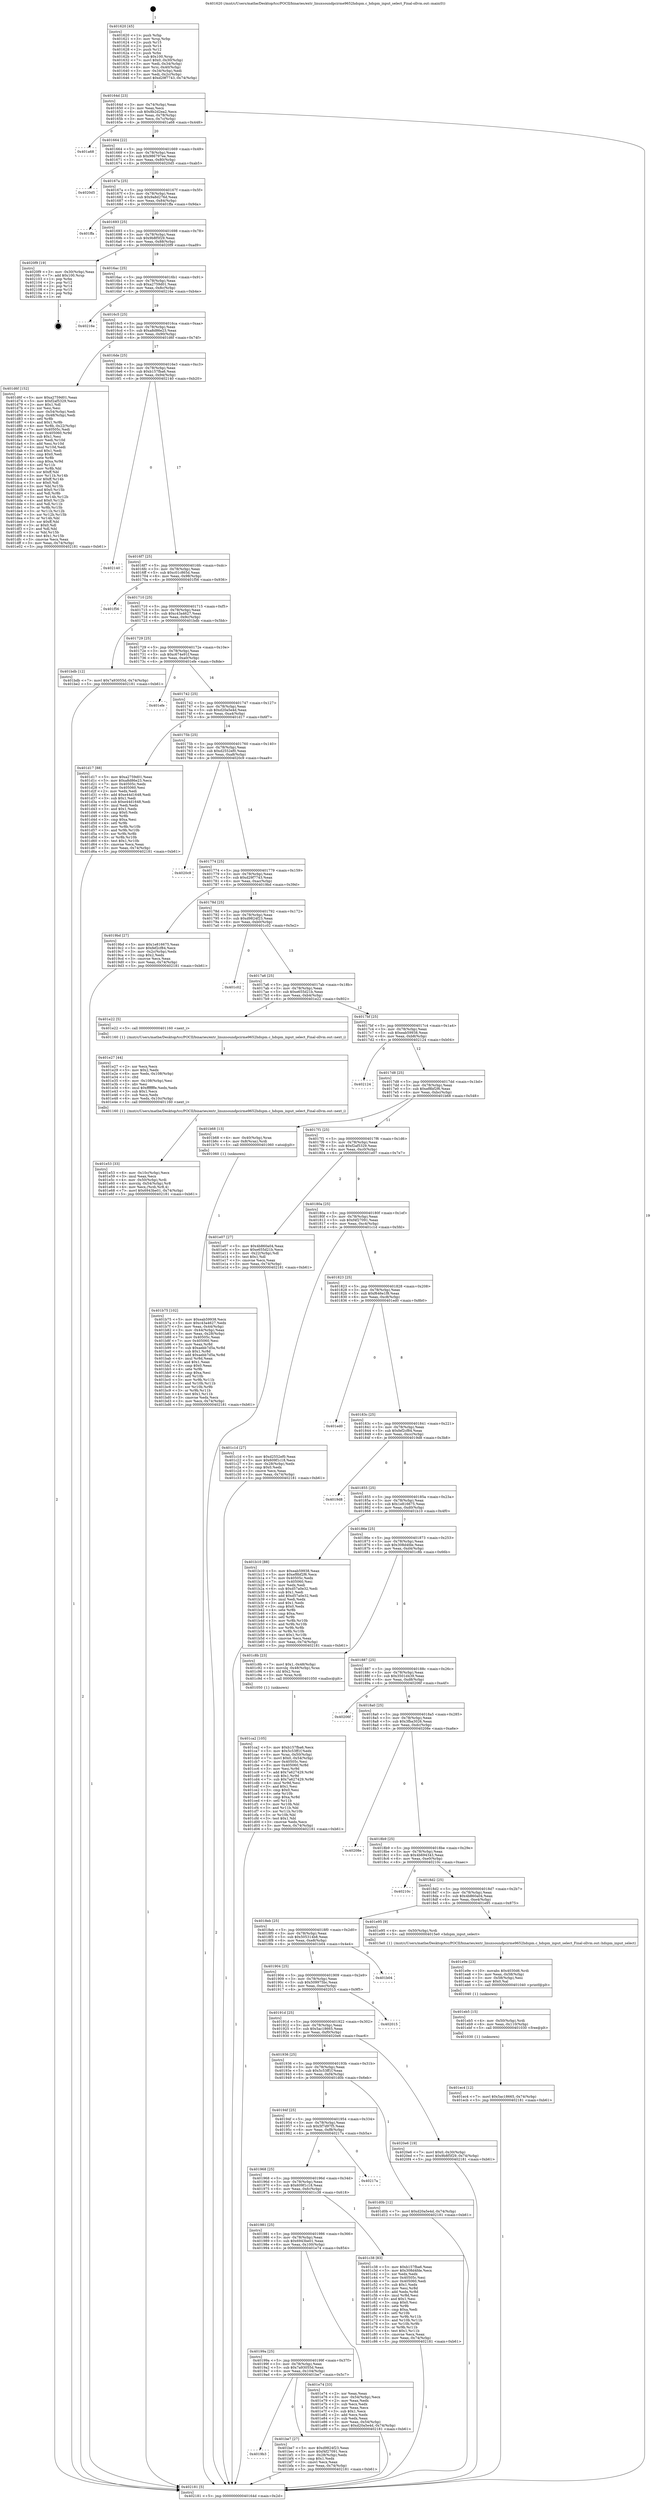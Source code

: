digraph "0x401620" {
  label = "0x401620 (/mnt/c/Users/mathe/Desktop/tcc/POCII/binaries/extr_linuxsoundpcirme9652hdspm.c_hdspm_input_select_Final-ollvm.out::main(0))"
  labelloc = "t"
  node[shape=record]

  Entry [label="",width=0.3,height=0.3,shape=circle,fillcolor=black,style=filled]
  "0x40164d" [label="{
     0x40164d [23]\l
     | [instrs]\l
     &nbsp;&nbsp;0x40164d \<+3\>: mov -0x74(%rbp),%eax\l
     &nbsp;&nbsp;0x401650 \<+2\>: mov %eax,%ecx\l
     &nbsp;&nbsp;0x401652 \<+6\>: sub $0x8b2d2ea2,%ecx\l
     &nbsp;&nbsp;0x401658 \<+3\>: mov %eax,-0x78(%rbp)\l
     &nbsp;&nbsp;0x40165b \<+3\>: mov %ecx,-0x7c(%rbp)\l
     &nbsp;&nbsp;0x40165e \<+6\>: je 0000000000401a68 \<main+0x448\>\l
  }"]
  "0x401a68" [label="{
     0x401a68\l
  }", style=dashed]
  "0x401664" [label="{
     0x401664 [22]\l
     | [instrs]\l
     &nbsp;&nbsp;0x401664 \<+5\>: jmp 0000000000401669 \<main+0x49\>\l
     &nbsp;&nbsp;0x401669 \<+3\>: mov -0x78(%rbp),%eax\l
     &nbsp;&nbsp;0x40166c \<+5\>: sub $0x986797ee,%eax\l
     &nbsp;&nbsp;0x401671 \<+3\>: mov %eax,-0x80(%rbp)\l
     &nbsp;&nbsp;0x401674 \<+6\>: je 00000000004020d5 \<main+0xab5\>\l
  }"]
  Exit [label="",width=0.3,height=0.3,shape=circle,fillcolor=black,style=filled,peripheries=2]
  "0x4020d5" [label="{
     0x4020d5\l
  }", style=dashed]
  "0x40167a" [label="{
     0x40167a [25]\l
     | [instrs]\l
     &nbsp;&nbsp;0x40167a \<+5\>: jmp 000000000040167f \<main+0x5f\>\l
     &nbsp;&nbsp;0x40167f \<+3\>: mov -0x78(%rbp),%eax\l
     &nbsp;&nbsp;0x401682 \<+5\>: sub $0x9a8d276d,%eax\l
     &nbsp;&nbsp;0x401687 \<+6\>: mov %eax,-0x84(%rbp)\l
     &nbsp;&nbsp;0x40168d \<+6\>: je 0000000000401ffa \<main+0x9da\>\l
  }"]
  "0x401ec4" [label="{
     0x401ec4 [12]\l
     | [instrs]\l
     &nbsp;&nbsp;0x401ec4 \<+7\>: movl $0x5ac18665,-0x74(%rbp)\l
     &nbsp;&nbsp;0x401ecb \<+5\>: jmp 0000000000402181 \<main+0xb61\>\l
  }"]
  "0x401ffa" [label="{
     0x401ffa\l
  }", style=dashed]
  "0x401693" [label="{
     0x401693 [25]\l
     | [instrs]\l
     &nbsp;&nbsp;0x401693 \<+5\>: jmp 0000000000401698 \<main+0x78\>\l
     &nbsp;&nbsp;0x401698 \<+3\>: mov -0x78(%rbp),%eax\l
     &nbsp;&nbsp;0x40169b \<+5\>: sub $0x9b8f5f29,%eax\l
     &nbsp;&nbsp;0x4016a0 \<+6\>: mov %eax,-0x88(%rbp)\l
     &nbsp;&nbsp;0x4016a6 \<+6\>: je 00000000004020f9 \<main+0xad9\>\l
  }"]
  "0x401eb5" [label="{
     0x401eb5 [15]\l
     | [instrs]\l
     &nbsp;&nbsp;0x401eb5 \<+4\>: mov -0x50(%rbp),%rdi\l
     &nbsp;&nbsp;0x401eb9 \<+6\>: mov %eax,-0x110(%rbp)\l
     &nbsp;&nbsp;0x401ebf \<+5\>: call 0000000000401030 \<free@plt\>\l
     | [calls]\l
     &nbsp;&nbsp;0x401030 \{1\} (unknown)\l
  }"]
  "0x4020f9" [label="{
     0x4020f9 [19]\l
     | [instrs]\l
     &nbsp;&nbsp;0x4020f9 \<+3\>: mov -0x30(%rbp),%eax\l
     &nbsp;&nbsp;0x4020fc \<+7\>: add $0x100,%rsp\l
     &nbsp;&nbsp;0x402103 \<+1\>: pop %rbx\l
     &nbsp;&nbsp;0x402104 \<+2\>: pop %r12\l
     &nbsp;&nbsp;0x402106 \<+2\>: pop %r14\l
     &nbsp;&nbsp;0x402108 \<+2\>: pop %r15\l
     &nbsp;&nbsp;0x40210a \<+1\>: pop %rbp\l
     &nbsp;&nbsp;0x40210b \<+1\>: ret\l
  }"]
  "0x4016ac" [label="{
     0x4016ac [25]\l
     | [instrs]\l
     &nbsp;&nbsp;0x4016ac \<+5\>: jmp 00000000004016b1 \<main+0x91\>\l
     &nbsp;&nbsp;0x4016b1 \<+3\>: mov -0x78(%rbp),%eax\l
     &nbsp;&nbsp;0x4016b4 \<+5\>: sub $0xa2759d01,%eax\l
     &nbsp;&nbsp;0x4016b9 \<+6\>: mov %eax,-0x8c(%rbp)\l
     &nbsp;&nbsp;0x4016bf \<+6\>: je 000000000040216e \<main+0xb4e\>\l
  }"]
  "0x401e9e" [label="{
     0x401e9e [23]\l
     | [instrs]\l
     &nbsp;&nbsp;0x401e9e \<+10\>: movabs $0x4030d6,%rdi\l
     &nbsp;&nbsp;0x401ea8 \<+3\>: mov %eax,-0x58(%rbp)\l
     &nbsp;&nbsp;0x401eab \<+3\>: mov -0x58(%rbp),%esi\l
     &nbsp;&nbsp;0x401eae \<+2\>: mov $0x0,%al\l
     &nbsp;&nbsp;0x401eb0 \<+5\>: call 0000000000401040 \<printf@plt\>\l
     | [calls]\l
     &nbsp;&nbsp;0x401040 \{1\} (unknown)\l
  }"]
  "0x40216e" [label="{
     0x40216e\l
  }", style=dashed]
  "0x4016c5" [label="{
     0x4016c5 [25]\l
     | [instrs]\l
     &nbsp;&nbsp;0x4016c5 \<+5\>: jmp 00000000004016ca \<main+0xaa\>\l
     &nbsp;&nbsp;0x4016ca \<+3\>: mov -0x78(%rbp),%eax\l
     &nbsp;&nbsp;0x4016cd \<+5\>: sub $0xa8d86e23,%eax\l
     &nbsp;&nbsp;0x4016d2 \<+6\>: mov %eax,-0x90(%rbp)\l
     &nbsp;&nbsp;0x4016d8 \<+6\>: je 0000000000401d6f \<main+0x74f\>\l
  }"]
  "0x401e53" [label="{
     0x401e53 [33]\l
     | [instrs]\l
     &nbsp;&nbsp;0x401e53 \<+6\>: mov -0x10c(%rbp),%ecx\l
     &nbsp;&nbsp;0x401e59 \<+3\>: imul %eax,%ecx\l
     &nbsp;&nbsp;0x401e5c \<+4\>: mov -0x50(%rbp),%rdi\l
     &nbsp;&nbsp;0x401e60 \<+4\>: movslq -0x54(%rbp),%r8\l
     &nbsp;&nbsp;0x401e64 \<+4\>: mov %ecx,(%rdi,%r8,4)\l
     &nbsp;&nbsp;0x401e68 \<+7\>: movl $0x6943be01,-0x74(%rbp)\l
     &nbsp;&nbsp;0x401e6f \<+5\>: jmp 0000000000402181 \<main+0xb61\>\l
  }"]
  "0x401d6f" [label="{
     0x401d6f [152]\l
     | [instrs]\l
     &nbsp;&nbsp;0x401d6f \<+5\>: mov $0xa2759d01,%eax\l
     &nbsp;&nbsp;0x401d74 \<+5\>: mov $0xf2af5329,%ecx\l
     &nbsp;&nbsp;0x401d79 \<+2\>: mov $0x1,%dl\l
     &nbsp;&nbsp;0x401d7b \<+2\>: xor %esi,%esi\l
     &nbsp;&nbsp;0x401d7d \<+3\>: mov -0x54(%rbp),%edi\l
     &nbsp;&nbsp;0x401d80 \<+3\>: cmp -0x48(%rbp),%edi\l
     &nbsp;&nbsp;0x401d83 \<+4\>: setl %r8b\l
     &nbsp;&nbsp;0x401d87 \<+4\>: and $0x1,%r8b\l
     &nbsp;&nbsp;0x401d8b \<+4\>: mov %r8b,-0x22(%rbp)\l
     &nbsp;&nbsp;0x401d8f \<+7\>: mov 0x40505c,%edi\l
     &nbsp;&nbsp;0x401d96 \<+8\>: mov 0x405060,%r9d\l
     &nbsp;&nbsp;0x401d9e \<+3\>: sub $0x1,%esi\l
     &nbsp;&nbsp;0x401da1 \<+3\>: mov %edi,%r10d\l
     &nbsp;&nbsp;0x401da4 \<+3\>: add %esi,%r10d\l
     &nbsp;&nbsp;0x401da7 \<+4\>: imul %r10d,%edi\l
     &nbsp;&nbsp;0x401dab \<+3\>: and $0x1,%edi\l
     &nbsp;&nbsp;0x401dae \<+3\>: cmp $0x0,%edi\l
     &nbsp;&nbsp;0x401db1 \<+4\>: sete %r8b\l
     &nbsp;&nbsp;0x401db5 \<+4\>: cmp $0xa,%r9d\l
     &nbsp;&nbsp;0x401db9 \<+4\>: setl %r11b\l
     &nbsp;&nbsp;0x401dbd \<+3\>: mov %r8b,%bl\l
     &nbsp;&nbsp;0x401dc0 \<+3\>: xor $0xff,%bl\l
     &nbsp;&nbsp;0x401dc3 \<+3\>: mov %r11b,%r14b\l
     &nbsp;&nbsp;0x401dc6 \<+4\>: xor $0xff,%r14b\l
     &nbsp;&nbsp;0x401dca \<+3\>: xor $0x0,%dl\l
     &nbsp;&nbsp;0x401dcd \<+3\>: mov %bl,%r15b\l
     &nbsp;&nbsp;0x401dd0 \<+4\>: and $0x0,%r15b\l
     &nbsp;&nbsp;0x401dd4 \<+3\>: and %dl,%r8b\l
     &nbsp;&nbsp;0x401dd7 \<+3\>: mov %r14b,%r12b\l
     &nbsp;&nbsp;0x401dda \<+4\>: and $0x0,%r12b\l
     &nbsp;&nbsp;0x401dde \<+3\>: and %dl,%r11b\l
     &nbsp;&nbsp;0x401de1 \<+3\>: or %r8b,%r15b\l
     &nbsp;&nbsp;0x401de4 \<+3\>: or %r11b,%r12b\l
     &nbsp;&nbsp;0x401de7 \<+3\>: xor %r12b,%r15b\l
     &nbsp;&nbsp;0x401dea \<+3\>: or %r14b,%bl\l
     &nbsp;&nbsp;0x401ded \<+3\>: xor $0xff,%bl\l
     &nbsp;&nbsp;0x401df0 \<+3\>: or $0x0,%dl\l
     &nbsp;&nbsp;0x401df3 \<+2\>: and %dl,%bl\l
     &nbsp;&nbsp;0x401df5 \<+3\>: or %bl,%r15b\l
     &nbsp;&nbsp;0x401df8 \<+4\>: test $0x1,%r15b\l
     &nbsp;&nbsp;0x401dfc \<+3\>: cmovne %ecx,%eax\l
     &nbsp;&nbsp;0x401dff \<+3\>: mov %eax,-0x74(%rbp)\l
     &nbsp;&nbsp;0x401e02 \<+5\>: jmp 0000000000402181 \<main+0xb61\>\l
  }"]
  "0x4016de" [label="{
     0x4016de [25]\l
     | [instrs]\l
     &nbsp;&nbsp;0x4016de \<+5\>: jmp 00000000004016e3 \<main+0xc3\>\l
     &nbsp;&nbsp;0x4016e3 \<+3\>: mov -0x78(%rbp),%eax\l
     &nbsp;&nbsp;0x4016e6 \<+5\>: sub $0xb157fba6,%eax\l
     &nbsp;&nbsp;0x4016eb \<+6\>: mov %eax,-0x94(%rbp)\l
     &nbsp;&nbsp;0x4016f1 \<+6\>: je 0000000000402140 \<main+0xb20\>\l
  }"]
  "0x401e27" [label="{
     0x401e27 [44]\l
     | [instrs]\l
     &nbsp;&nbsp;0x401e27 \<+2\>: xor %ecx,%ecx\l
     &nbsp;&nbsp;0x401e29 \<+5\>: mov $0x2,%edx\l
     &nbsp;&nbsp;0x401e2e \<+6\>: mov %edx,-0x108(%rbp)\l
     &nbsp;&nbsp;0x401e34 \<+1\>: cltd\l
     &nbsp;&nbsp;0x401e35 \<+6\>: mov -0x108(%rbp),%esi\l
     &nbsp;&nbsp;0x401e3b \<+2\>: idiv %esi\l
     &nbsp;&nbsp;0x401e3d \<+6\>: imul $0xfffffffe,%edx,%edx\l
     &nbsp;&nbsp;0x401e43 \<+3\>: sub $0x1,%ecx\l
     &nbsp;&nbsp;0x401e46 \<+2\>: sub %ecx,%edx\l
     &nbsp;&nbsp;0x401e48 \<+6\>: mov %edx,-0x10c(%rbp)\l
     &nbsp;&nbsp;0x401e4e \<+5\>: call 0000000000401160 \<next_i\>\l
     | [calls]\l
     &nbsp;&nbsp;0x401160 \{1\} (/mnt/c/Users/mathe/Desktop/tcc/POCII/binaries/extr_linuxsoundpcirme9652hdspm.c_hdspm_input_select_Final-ollvm.out::next_i)\l
  }"]
  "0x402140" [label="{
     0x402140\l
  }", style=dashed]
  "0x4016f7" [label="{
     0x4016f7 [25]\l
     | [instrs]\l
     &nbsp;&nbsp;0x4016f7 \<+5\>: jmp 00000000004016fc \<main+0xdc\>\l
     &nbsp;&nbsp;0x4016fc \<+3\>: mov -0x78(%rbp),%eax\l
     &nbsp;&nbsp;0x4016ff \<+5\>: sub $0xc01c865d,%eax\l
     &nbsp;&nbsp;0x401704 \<+6\>: mov %eax,-0x98(%rbp)\l
     &nbsp;&nbsp;0x40170a \<+6\>: je 0000000000401f56 \<main+0x936\>\l
  }"]
  "0x401ca2" [label="{
     0x401ca2 [105]\l
     | [instrs]\l
     &nbsp;&nbsp;0x401ca2 \<+5\>: mov $0xb157fba6,%ecx\l
     &nbsp;&nbsp;0x401ca7 \<+5\>: mov $0x5c53ff1f,%edx\l
     &nbsp;&nbsp;0x401cac \<+4\>: mov %rax,-0x50(%rbp)\l
     &nbsp;&nbsp;0x401cb0 \<+7\>: movl $0x0,-0x54(%rbp)\l
     &nbsp;&nbsp;0x401cb7 \<+7\>: mov 0x40505c,%esi\l
     &nbsp;&nbsp;0x401cbe \<+8\>: mov 0x405060,%r8d\l
     &nbsp;&nbsp;0x401cc6 \<+3\>: mov %esi,%r9d\l
     &nbsp;&nbsp;0x401cc9 \<+7\>: add $0x7a627429,%r9d\l
     &nbsp;&nbsp;0x401cd0 \<+4\>: sub $0x1,%r9d\l
     &nbsp;&nbsp;0x401cd4 \<+7\>: sub $0x7a627429,%r9d\l
     &nbsp;&nbsp;0x401cdb \<+4\>: imul %r9d,%esi\l
     &nbsp;&nbsp;0x401cdf \<+3\>: and $0x1,%esi\l
     &nbsp;&nbsp;0x401ce2 \<+3\>: cmp $0x0,%esi\l
     &nbsp;&nbsp;0x401ce5 \<+4\>: sete %r10b\l
     &nbsp;&nbsp;0x401ce9 \<+4\>: cmp $0xa,%r8d\l
     &nbsp;&nbsp;0x401ced \<+4\>: setl %r11b\l
     &nbsp;&nbsp;0x401cf1 \<+3\>: mov %r10b,%bl\l
     &nbsp;&nbsp;0x401cf4 \<+3\>: and %r11b,%bl\l
     &nbsp;&nbsp;0x401cf7 \<+3\>: xor %r11b,%r10b\l
     &nbsp;&nbsp;0x401cfa \<+3\>: or %r10b,%bl\l
     &nbsp;&nbsp;0x401cfd \<+3\>: test $0x1,%bl\l
     &nbsp;&nbsp;0x401d00 \<+3\>: cmovne %edx,%ecx\l
     &nbsp;&nbsp;0x401d03 \<+3\>: mov %ecx,-0x74(%rbp)\l
     &nbsp;&nbsp;0x401d06 \<+5\>: jmp 0000000000402181 \<main+0xb61\>\l
  }"]
  "0x401f56" [label="{
     0x401f56\l
  }", style=dashed]
  "0x401710" [label="{
     0x401710 [25]\l
     | [instrs]\l
     &nbsp;&nbsp;0x401710 \<+5\>: jmp 0000000000401715 \<main+0xf5\>\l
     &nbsp;&nbsp;0x401715 \<+3\>: mov -0x78(%rbp),%eax\l
     &nbsp;&nbsp;0x401718 \<+5\>: sub $0xc43a4627,%eax\l
     &nbsp;&nbsp;0x40171d \<+6\>: mov %eax,-0x9c(%rbp)\l
     &nbsp;&nbsp;0x401723 \<+6\>: je 0000000000401bdb \<main+0x5bb\>\l
  }"]
  "0x4019b3" [label="{
     0x4019b3\l
  }", style=dashed]
  "0x401bdb" [label="{
     0x401bdb [12]\l
     | [instrs]\l
     &nbsp;&nbsp;0x401bdb \<+7\>: movl $0x7a93055d,-0x74(%rbp)\l
     &nbsp;&nbsp;0x401be2 \<+5\>: jmp 0000000000402181 \<main+0xb61\>\l
  }"]
  "0x401729" [label="{
     0x401729 [25]\l
     | [instrs]\l
     &nbsp;&nbsp;0x401729 \<+5\>: jmp 000000000040172e \<main+0x10e\>\l
     &nbsp;&nbsp;0x40172e \<+3\>: mov -0x78(%rbp),%eax\l
     &nbsp;&nbsp;0x401731 \<+5\>: sub $0xc674e91f,%eax\l
     &nbsp;&nbsp;0x401736 \<+6\>: mov %eax,-0xa0(%rbp)\l
     &nbsp;&nbsp;0x40173c \<+6\>: je 0000000000401efe \<main+0x8de\>\l
  }"]
  "0x401be7" [label="{
     0x401be7 [27]\l
     | [instrs]\l
     &nbsp;&nbsp;0x401be7 \<+5\>: mov $0xd9824f23,%eax\l
     &nbsp;&nbsp;0x401bec \<+5\>: mov $0xf4f27091,%ecx\l
     &nbsp;&nbsp;0x401bf1 \<+3\>: mov -0x28(%rbp),%edx\l
     &nbsp;&nbsp;0x401bf4 \<+3\>: cmp $0x1,%edx\l
     &nbsp;&nbsp;0x401bf7 \<+3\>: cmovl %ecx,%eax\l
     &nbsp;&nbsp;0x401bfa \<+3\>: mov %eax,-0x74(%rbp)\l
     &nbsp;&nbsp;0x401bfd \<+5\>: jmp 0000000000402181 \<main+0xb61\>\l
  }"]
  "0x401efe" [label="{
     0x401efe\l
  }", style=dashed]
  "0x401742" [label="{
     0x401742 [25]\l
     | [instrs]\l
     &nbsp;&nbsp;0x401742 \<+5\>: jmp 0000000000401747 \<main+0x127\>\l
     &nbsp;&nbsp;0x401747 \<+3\>: mov -0x78(%rbp),%eax\l
     &nbsp;&nbsp;0x40174a \<+5\>: sub $0xd20a5e4d,%eax\l
     &nbsp;&nbsp;0x40174f \<+6\>: mov %eax,-0xa4(%rbp)\l
     &nbsp;&nbsp;0x401755 \<+6\>: je 0000000000401d17 \<main+0x6f7\>\l
  }"]
  "0x40199a" [label="{
     0x40199a [25]\l
     | [instrs]\l
     &nbsp;&nbsp;0x40199a \<+5\>: jmp 000000000040199f \<main+0x37f\>\l
     &nbsp;&nbsp;0x40199f \<+3\>: mov -0x78(%rbp),%eax\l
     &nbsp;&nbsp;0x4019a2 \<+5\>: sub $0x7a93055d,%eax\l
     &nbsp;&nbsp;0x4019a7 \<+6\>: mov %eax,-0x104(%rbp)\l
     &nbsp;&nbsp;0x4019ad \<+6\>: je 0000000000401be7 \<main+0x5c7\>\l
  }"]
  "0x401d17" [label="{
     0x401d17 [88]\l
     | [instrs]\l
     &nbsp;&nbsp;0x401d17 \<+5\>: mov $0xa2759d01,%eax\l
     &nbsp;&nbsp;0x401d1c \<+5\>: mov $0xa8d86e23,%ecx\l
     &nbsp;&nbsp;0x401d21 \<+7\>: mov 0x40505c,%edx\l
     &nbsp;&nbsp;0x401d28 \<+7\>: mov 0x405060,%esi\l
     &nbsp;&nbsp;0x401d2f \<+2\>: mov %edx,%edi\l
     &nbsp;&nbsp;0x401d31 \<+6\>: add $0xe44d1648,%edi\l
     &nbsp;&nbsp;0x401d37 \<+3\>: sub $0x1,%edi\l
     &nbsp;&nbsp;0x401d3a \<+6\>: sub $0xe44d1648,%edi\l
     &nbsp;&nbsp;0x401d40 \<+3\>: imul %edi,%edx\l
     &nbsp;&nbsp;0x401d43 \<+3\>: and $0x1,%edx\l
     &nbsp;&nbsp;0x401d46 \<+3\>: cmp $0x0,%edx\l
     &nbsp;&nbsp;0x401d49 \<+4\>: sete %r8b\l
     &nbsp;&nbsp;0x401d4d \<+3\>: cmp $0xa,%esi\l
     &nbsp;&nbsp;0x401d50 \<+4\>: setl %r9b\l
     &nbsp;&nbsp;0x401d54 \<+3\>: mov %r8b,%r10b\l
     &nbsp;&nbsp;0x401d57 \<+3\>: and %r9b,%r10b\l
     &nbsp;&nbsp;0x401d5a \<+3\>: xor %r9b,%r8b\l
     &nbsp;&nbsp;0x401d5d \<+3\>: or %r8b,%r10b\l
     &nbsp;&nbsp;0x401d60 \<+4\>: test $0x1,%r10b\l
     &nbsp;&nbsp;0x401d64 \<+3\>: cmovne %ecx,%eax\l
     &nbsp;&nbsp;0x401d67 \<+3\>: mov %eax,-0x74(%rbp)\l
     &nbsp;&nbsp;0x401d6a \<+5\>: jmp 0000000000402181 \<main+0xb61\>\l
  }"]
  "0x40175b" [label="{
     0x40175b [25]\l
     | [instrs]\l
     &nbsp;&nbsp;0x40175b \<+5\>: jmp 0000000000401760 \<main+0x140\>\l
     &nbsp;&nbsp;0x401760 \<+3\>: mov -0x78(%rbp),%eax\l
     &nbsp;&nbsp;0x401763 \<+5\>: sub $0xd2552ef0,%eax\l
     &nbsp;&nbsp;0x401768 \<+6\>: mov %eax,-0xa8(%rbp)\l
     &nbsp;&nbsp;0x40176e \<+6\>: je 00000000004020c9 \<main+0xaa9\>\l
  }"]
  "0x401e74" [label="{
     0x401e74 [33]\l
     | [instrs]\l
     &nbsp;&nbsp;0x401e74 \<+2\>: xor %eax,%eax\l
     &nbsp;&nbsp;0x401e76 \<+3\>: mov -0x54(%rbp),%ecx\l
     &nbsp;&nbsp;0x401e79 \<+2\>: mov %eax,%edx\l
     &nbsp;&nbsp;0x401e7b \<+2\>: sub %ecx,%edx\l
     &nbsp;&nbsp;0x401e7d \<+2\>: mov %eax,%ecx\l
     &nbsp;&nbsp;0x401e7f \<+3\>: sub $0x1,%ecx\l
     &nbsp;&nbsp;0x401e82 \<+2\>: add %ecx,%edx\l
     &nbsp;&nbsp;0x401e84 \<+2\>: sub %edx,%eax\l
     &nbsp;&nbsp;0x401e86 \<+3\>: mov %eax,-0x54(%rbp)\l
     &nbsp;&nbsp;0x401e89 \<+7\>: movl $0xd20a5e4d,-0x74(%rbp)\l
     &nbsp;&nbsp;0x401e90 \<+5\>: jmp 0000000000402181 \<main+0xb61\>\l
  }"]
  "0x4020c9" [label="{
     0x4020c9\l
  }", style=dashed]
  "0x401774" [label="{
     0x401774 [25]\l
     | [instrs]\l
     &nbsp;&nbsp;0x401774 \<+5\>: jmp 0000000000401779 \<main+0x159\>\l
     &nbsp;&nbsp;0x401779 \<+3\>: mov -0x78(%rbp),%eax\l
     &nbsp;&nbsp;0x40177c \<+5\>: sub $0xd29f7743,%eax\l
     &nbsp;&nbsp;0x401781 \<+6\>: mov %eax,-0xac(%rbp)\l
     &nbsp;&nbsp;0x401787 \<+6\>: je 00000000004019bd \<main+0x39d\>\l
  }"]
  "0x401981" [label="{
     0x401981 [25]\l
     | [instrs]\l
     &nbsp;&nbsp;0x401981 \<+5\>: jmp 0000000000401986 \<main+0x366\>\l
     &nbsp;&nbsp;0x401986 \<+3\>: mov -0x78(%rbp),%eax\l
     &nbsp;&nbsp;0x401989 \<+5\>: sub $0x6943be01,%eax\l
     &nbsp;&nbsp;0x40198e \<+6\>: mov %eax,-0x100(%rbp)\l
     &nbsp;&nbsp;0x401994 \<+6\>: je 0000000000401e74 \<main+0x854\>\l
  }"]
  "0x4019bd" [label="{
     0x4019bd [27]\l
     | [instrs]\l
     &nbsp;&nbsp;0x4019bd \<+5\>: mov $0x1e816675,%eax\l
     &nbsp;&nbsp;0x4019c2 \<+5\>: mov $0xfef2cf84,%ecx\l
     &nbsp;&nbsp;0x4019c7 \<+3\>: mov -0x2c(%rbp),%edx\l
     &nbsp;&nbsp;0x4019ca \<+3\>: cmp $0x2,%edx\l
     &nbsp;&nbsp;0x4019cd \<+3\>: cmovne %ecx,%eax\l
     &nbsp;&nbsp;0x4019d0 \<+3\>: mov %eax,-0x74(%rbp)\l
     &nbsp;&nbsp;0x4019d3 \<+5\>: jmp 0000000000402181 \<main+0xb61\>\l
  }"]
  "0x40178d" [label="{
     0x40178d [25]\l
     | [instrs]\l
     &nbsp;&nbsp;0x40178d \<+5\>: jmp 0000000000401792 \<main+0x172\>\l
     &nbsp;&nbsp;0x401792 \<+3\>: mov -0x78(%rbp),%eax\l
     &nbsp;&nbsp;0x401795 \<+5\>: sub $0xd9824f23,%eax\l
     &nbsp;&nbsp;0x40179a \<+6\>: mov %eax,-0xb0(%rbp)\l
     &nbsp;&nbsp;0x4017a0 \<+6\>: je 0000000000401c02 \<main+0x5e2\>\l
  }"]
  "0x402181" [label="{
     0x402181 [5]\l
     | [instrs]\l
     &nbsp;&nbsp;0x402181 \<+5\>: jmp 000000000040164d \<main+0x2d\>\l
  }"]
  "0x401620" [label="{
     0x401620 [45]\l
     | [instrs]\l
     &nbsp;&nbsp;0x401620 \<+1\>: push %rbp\l
     &nbsp;&nbsp;0x401621 \<+3\>: mov %rsp,%rbp\l
     &nbsp;&nbsp;0x401624 \<+2\>: push %r15\l
     &nbsp;&nbsp;0x401626 \<+2\>: push %r14\l
     &nbsp;&nbsp;0x401628 \<+2\>: push %r12\l
     &nbsp;&nbsp;0x40162a \<+1\>: push %rbx\l
     &nbsp;&nbsp;0x40162b \<+7\>: sub $0x100,%rsp\l
     &nbsp;&nbsp;0x401632 \<+7\>: movl $0x0,-0x30(%rbp)\l
     &nbsp;&nbsp;0x401639 \<+3\>: mov %edi,-0x34(%rbp)\l
     &nbsp;&nbsp;0x40163c \<+4\>: mov %rsi,-0x40(%rbp)\l
     &nbsp;&nbsp;0x401640 \<+3\>: mov -0x34(%rbp),%edi\l
     &nbsp;&nbsp;0x401643 \<+3\>: mov %edi,-0x2c(%rbp)\l
     &nbsp;&nbsp;0x401646 \<+7\>: movl $0xd29f7743,-0x74(%rbp)\l
  }"]
  "0x401c38" [label="{
     0x401c38 [83]\l
     | [instrs]\l
     &nbsp;&nbsp;0x401c38 \<+5\>: mov $0xb157fba6,%eax\l
     &nbsp;&nbsp;0x401c3d \<+5\>: mov $0x308d4fde,%ecx\l
     &nbsp;&nbsp;0x401c42 \<+2\>: xor %edx,%edx\l
     &nbsp;&nbsp;0x401c44 \<+7\>: mov 0x40505c,%esi\l
     &nbsp;&nbsp;0x401c4b \<+7\>: mov 0x405060,%edi\l
     &nbsp;&nbsp;0x401c52 \<+3\>: sub $0x1,%edx\l
     &nbsp;&nbsp;0x401c55 \<+3\>: mov %esi,%r8d\l
     &nbsp;&nbsp;0x401c58 \<+3\>: add %edx,%r8d\l
     &nbsp;&nbsp;0x401c5b \<+4\>: imul %r8d,%esi\l
     &nbsp;&nbsp;0x401c5f \<+3\>: and $0x1,%esi\l
     &nbsp;&nbsp;0x401c62 \<+3\>: cmp $0x0,%esi\l
     &nbsp;&nbsp;0x401c65 \<+4\>: sete %r9b\l
     &nbsp;&nbsp;0x401c69 \<+3\>: cmp $0xa,%edi\l
     &nbsp;&nbsp;0x401c6c \<+4\>: setl %r10b\l
     &nbsp;&nbsp;0x401c70 \<+3\>: mov %r9b,%r11b\l
     &nbsp;&nbsp;0x401c73 \<+3\>: and %r10b,%r11b\l
     &nbsp;&nbsp;0x401c76 \<+3\>: xor %r10b,%r9b\l
     &nbsp;&nbsp;0x401c79 \<+3\>: or %r9b,%r11b\l
     &nbsp;&nbsp;0x401c7c \<+4\>: test $0x1,%r11b\l
     &nbsp;&nbsp;0x401c80 \<+3\>: cmovne %ecx,%eax\l
     &nbsp;&nbsp;0x401c83 \<+3\>: mov %eax,-0x74(%rbp)\l
     &nbsp;&nbsp;0x401c86 \<+5\>: jmp 0000000000402181 \<main+0xb61\>\l
  }"]
  "0x401c02" [label="{
     0x401c02\l
  }", style=dashed]
  "0x4017a6" [label="{
     0x4017a6 [25]\l
     | [instrs]\l
     &nbsp;&nbsp;0x4017a6 \<+5\>: jmp 00000000004017ab \<main+0x18b\>\l
     &nbsp;&nbsp;0x4017ab \<+3\>: mov -0x78(%rbp),%eax\l
     &nbsp;&nbsp;0x4017ae \<+5\>: sub $0xe655d21b,%eax\l
     &nbsp;&nbsp;0x4017b3 \<+6\>: mov %eax,-0xb4(%rbp)\l
     &nbsp;&nbsp;0x4017b9 \<+6\>: je 0000000000401e22 \<main+0x802\>\l
  }"]
  "0x401968" [label="{
     0x401968 [25]\l
     | [instrs]\l
     &nbsp;&nbsp;0x401968 \<+5\>: jmp 000000000040196d \<main+0x34d\>\l
     &nbsp;&nbsp;0x40196d \<+3\>: mov -0x78(%rbp),%eax\l
     &nbsp;&nbsp;0x401970 \<+5\>: sub $0x609f1c18,%eax\l
     &nbsp;&nbsp;0x401975 \<+6\>: mov %eax,-0xfc(%rbp)\l
     &nbsp;&nbsp;0x40197b \<+6\>: je 0000000000401c38 \<main+0x618\>\l
  }"]
  "0x401e22" [label="{
     0x401e22 [5]\l
     | [instrs]\l
     &nbsp;&nbsp;0x401e22 \<+5\>: call 0000000000401160 \<next_i\>\l
     | [calls]\l
     &nbsp;&nbsp;0x401160 \{1\} (/mnt/c/Users/mathe/Desktop/tcc/POCII/binaries/extr_linuxsoundpcirme9652hdspm.c_hdspm_input_select_Final-ollvm.out::next_i)\l
  }"]
  "0x4017bf" [label="{
     0x4017bf [25]\l
     | [instrs]\l
     &nbsp;&nbsp;0x4017bf \<+5\>: jmp 00000000004017c4 \<main+0x1a4\>\l
     &nbsp;&nbsp;0x4017c4 \<+3\>: mov -0x78(%rbp),%eax\l
     &nbsp;&nbsp;0x4017c7 \<+5\>: sub $0xeab59938,%eax\l
     &nbsp;&nbsp;0x4017cc \<+6\>: mov %eax,-0xb8(%rbp)\l
     &nbsp;&nbsp;0x4017d2 \<+6\>: je 0000000000402124 \<main+0xb04\>\l
  }"]
  "0x40217a" [label="{
     0x40217a\l
  }", style=dashed]
  "0x402124" [label="{
     0x402124\l
  }", style=dashed]
  "0x4017d8" [label="{
     0x4017d8 [25]\l
     | [instrs]\l
     &nbsp;&nbsp;0x4017d8 \<+5\>: jmp 00000000004017dd \<main+0x1bd\>\l
     &nbsp;&nbsp;0x4017dd \<+3\>: mov -0x78(%rbp),%eax\l
     &nbsp;&nbsp;0x4017e0 \<+5\>: sub $0xef8bf2f6,%eax\l
     &nbsp;&nbsp;0x4017e5 \<+6\>: mov %eax,-0xbc(%rbp)\l
     &nbsp;&nbsp;0x4017eb \<+6\>: je 0000000000401b68 \<main+0x548\>\l
  }"]
  "0x40194f" [label="{
     0x40194f [25]\l
     | [instrs]\l
     &nbsp;&nbsp;0x40194f \<+5\>: jmp 0000000000401954 \<main+0x334\>\l
     &nbsp;&nbsp;0x401954 \<+3\>: mov -0x78(%rbp),%eax\l
     &nbsp;&nbsp;0x401957 \<+5\>: sub $0x5f7d97f5,%eax\l
     &nbsp;&nbsp;0x40195c \<+6\>: mov %eax,-0xf8(%rbp)\l
     &nbsp;&nbsp;0x401962 \<+6\>: je 000000000040217a \<main+0xb5a\>\l
  }"]
  "0x401b68" [label="{
     0x401b68 [13]\l
     | [instrs]\l
     &nbsp;&nbsp;0x401b68 \<+4\>: mov -0x40(%rbp),%rax\l
     &nbsp;&nbsp;0x401b6c \<+4\>: mov 0x8(%rax),%rdi\l
     &nbsp;&nbsp;0x401b70 \<+5\>: call 0000000000401060 \<atoi@plt\>\l
     | [calls]\l
     &nbsp;&nbsp;0x401060 \{1\} (unknown)\l
  }"]
  "0x4017f1" [label="{
     0x4017f1 [25]\l
     | [instrs]\l
     &nbsp;&nbsp;0x4017f1 \<+5\>: jmp 00000000004017f6 \<main+0x1d6\>\l
     &nbsp;&nbsp;0x4017f6 \<+3\>: mov -0x78(%rbp),%eax\l
     &nbsp;&nbsp;0x4017f9 \<+5\>: sub $0xf2af5329,%eax\l
     &nbsp;&nbsp;0x4017fe \<+6\>: mov %eax,-0xc0(%rbp)\l
     &nbsp;&nbsp;0x401804 \<+6\>: je 0000000000401e07 \<main+0x7e7\>\l
  }"]
  "0x401d0b" [label="{
     0x401d0b [12]\l
     | [instrs]\l
     &nbsp;&nbsp;0x401d0b \<+7\>: movl $0xd20a5e4d,-0x74(%rbp)\l
     &nbsp;&nbsp;0x401d12 \<+5\>: jmp 0000000000402181 \<main+0xb61\>\l
  }"]
  "0x401e07" [label="{
     0x401e07 [27]\l
     | [instrs]\l
     &nbsp;&nbsp;0x401e07 \<+5\>: mov $0x4b860a04,%eax\l
     &nbsp;&nbsp;0x401e0c \<+5\>: mov $0xe655d21b,%ecx\l
     &nbsp;&nbsp;0x401e11 \<+3\>: mov -0x22(%rbp),%dl\l
     &nbsp;&nbsp;0x401e14 \<+3\>: test $0x1,%dl\l
     &nbsp;&nbsp;0x401e17 \<+3\>: cmovne %ecx,%eax\l
     &nbsp;&nbsp;0x401e1a \<+3\>: mov %eax,-0x74(%rbp)\l
     &nbsp;&nbsp;0x401e1d \<+5\>: jmp 0000000000402181 \<main+0xb61\>\l
  }"]
  "0x40180a" [label="{
     0x40180a [25]\l
     | [instrs]\l
     &nbsp;&nbsp;0x40180a \<+5\>: jmp 000000000040180f \<main+0x1ef\>\l
     &nbsp;&nbsp;0x40180f \<+3\>: mov -0x78(%rbp),%eax\l
     &nbsp;&nbsp;0x401812 \<+5\>: sub $0xf4f27091,%eax\l
     &nbsp;&nbsp;0x401817 \<+6\>: mov %eax,-0xc4(%rbp)\l
     &nbsp;&nbsp;0x40181d \<+6\>: je 0000000000401c1d \<main+0x5fd\>\l
  }"]
  "0x401936" [label="{
     0x401936 [25]\l
     | [instrs]\l
     &nbsp;&nbsp;0x401936 \<+5\>: jmp 000000000040193b \<main+0x31b\>\l
     &nbsp;&nbsp;0x40193b \<+3\>: mov -0x78(%rbp),%eax\l
     &nbsp;&nbsp;0x40193e \<+5\>: sub $0x5c53ff1f,%eax\l
     &nbsp;&nbsp;0x401943 \<+6\>: mov %eax,-0xf4(%rbp)\l
     &nbsp;&nbsp;0x401949 \<+6\>: je 0000000000401d0b \<main+0x6eb\>\l
  }"]
  "0x401c1d" [label="{
     0x401c1d [27]\l
     | [instrs]\l
     &nbsp;&nbsp;0x401c1d \<+5\>: mov $0xd2552ef0,%eax\l
     &nbsp;&nbsp;0x401c22 \<+5\>: mov $0x609f1c18,%ecx\l
     &nbsp;&nbsp;0x401c27 \<+3\>: mov -0x28(%rbp),%edx\l
     &nbsp;&nbsp;0x401c2a \<+3\>: cmp $0x0,%edx\l
     &nbsp;&nbsp;0x401c2d \<+3\>: cmove %ecx,%eax\l
     &nbsp;&nbsp;0x401c30 \<+3\>: mov %eax,-0x74(%rbp)\l
     &nbsp;&nbsp;0x401c33 \<+5\>: jmp 0000000000402181 \<main+0xb61\>\l
  }"]
  "0x401823" [label="{
     0x401823 [25]\l
     | [instrs]\l
     &nbsp;&nbsp;0x401823 \<+5\>: jmp 0000000000401828 \<main+0x208\>\l
     &nbsp;&nbsp;0x401828 \<+3\>: mov -0x78(%rbp),%eax\l
     &nbsp;&nbsp;0x40182b \<+5\>: sub $0xf646e1f8,%eax\l
     &nbsp;&nbsp;0x401830 \<+6\>: mov %eax,-0xc8(%rbp)\l
     &nbsp;&nbsp;0x401836 \<+6\>: je 0000000000401ed0 \<main+0x8b0\>\l
  }"]
  "0x4020e6" [label="{
     0x4020e6 [19]\l
     | [instrs]\l
     &nbsp;&nbsp;0x4020e6 \<+7\>: movl $0x0,-0x30(%rbp)\l
     &nbsp;&nbsp;0x4020ed \<+7\>: movl $0x9b8f5f29,-0x74(%rbp)\l
     &nbsp;&nbsp;0x4020f4 \<+5\>: jmp 0000000000402181 \<main+0xb61\>\l
  }"]
  "0x401ed0" [label="{
     0x401ed0\l
  }", style=dashed]
  "0x40183c" [label="{
     0x40183c [25]\l
     | [instrs]\l
     &nbsp;&nbsp;0x40183c \<+5\>: jmp 0000000000401841 \<main+0x221\>\l
     &nbsp;&nbsp;0x401841 \<+3\>: mov -0x78(%rbp),%eax\l
     &nbsp;&nbsp;0x401844 \<+5\>: sub $0xfef2cf84,%eax\l
     &nbsp;&nbsp;0x401849 \<+6\>: mov %eax,-0xcc(%rbp)\l
     &nbsp;&nbsp;0x40184f \<+6\>: je 00000000004019d8 \<main+0x3b8\>\l
  }"]
  "0x40191d" [label="{
     0x40191d [25]\l
     | [instrs]\l
     &nbsp;&nbsp;0x40191d \<+5\>: jmp 0000000000401922 \<main+0x302\>\l
     &nbsp;&nbsp;0x401922 \<+3\>: mov -0x78(%rbp),%eax\l
     &nbsp;&nbsp;0x401925 \<+5\>: sub $0x5ac18665,%eax\l
     &nbsp;&nbsp;0x40192a \<+6\>: mov %eax,-0xf0(%rbp)\l
     &nbsp;&nbsp;0x401930 \<+6\>: je 00000000004020e6 \<main+0xac6\>\l
  }"]
  "0x4019d8" [label="{
     0x4019d8\l
  }", style=dashed]
  "0x401855" [label="{
     0x401855 [25]\l
     | [instrs]\l
     &nbsp;&nbsp;0x401855 \<+5\>: jmp 000000000040185a \<main+0x23a\>\l
     &nbsp;&nbsp;0x40185a \<+3\>: mov -0x78(%rbp),%eax\l
     &nbsp;&nbsp;0x40185d \<+5\>: sub $0x1e816675,%eax\l
     &nbsp;&nbsp;0x401862 \<+6\>: mov %eax,-0xd0(%rbp)\l
     &nbsp;&nbsp;0x401868 \<+6\>: je 0000000000401b10 \<main+0x4f0\>\l
  }"]
  "0x402015" [label="{
     0x402015\l
  }", style=dashed]
  "0x401b10" [label="{
     0x401b10 [88]\l
     | [instrs]\l
     &nbsp;&nbsp;0x401b10 \<+5\>: mov $0xeab59938,%eax\l
     &nbsp;&nbsp;0x401b15 \<+5\>: mov $0xef8bf2f6,%ecx\l
     &nbsp;&nbsp;0x401b1a \<+7\>: mov 0x40505c,%edx\l
     &nbsp;&nbsp;0x401b21 \<+7\>: mov 0x405060,%esi\l
     &nbsp;&nbsp;0x401b28 \<+2\>: mov %edx,%edi\l
     &nbsp;&nbsp;0x401b2a \<+6\>: sub $0xd57a0e32,%edi\l
     &nbsp;&nbsp;0x401b30 \<+3\>: sub $0x1,%edi\l
     &nbsp;&nbsp;0x401b33 \<+6\>: add $0xd57a0e32,%edi\l
     &nbsp;&nbsp;0x401b39 \<+3\>: imul %edi,%edx\l
     &nbsp;&nbsp;0x401b3c \<+3\>: and $0x1,%edx\l
     &nbsp;&nbsp;0x401b3f \<+3\>: cmp $0x0,%edx\l
     &nbsp;&nbsp;0x401b42 \<+4\>: sete %r8b\l
     &nbsp;&nbsp;0x401b46 \<+3\>: cmp $0xa,%esi\l
     &nbsp;&nbsp;0x401b49 \<+4\>: setl %r9b\l
     &nbsp;&nbsp;0x401b4d \<+3\>: mov %r8b,%r10b\l
     &nbsp;&nbsp;0x401b50 \<+3\>: and %r9b,%r10b\l
     &nbsp;&nbsp;0x401b53 \<+3\>: xor %r9b,%r8b\l
     &nbsp;&nbsp;0x401b56 \<+3\>: or %r8b,%r10b\l
     &nbsp;&nbsp;0x401b59 \<+4\>: test $0x1,%r10b\l
     &nbsp;&nbsp;0x401b5d \<+3\>: cmovne %ecx,%eax\l
     &nbsp;&nbsp;0x401b60 \<+3\>: mov %eax,-0x74(%rbp)\l
     &nbsp;&nbsp;0x401b63 \<+5\>: jmp 0000000000402181 \<main+0xb61\>\l
  }"]
  "0x40186e" [label="{
     0x40186e [25]\l
     | [instrs]\l
     &nbsp;&nbsp;0x40186e \<+5\>: jmp 0000000000401873 \<main+0x253\>\l
     &nbsp;&nbsp;0x401873 \<+3\>: mov -0x78(%rbp),%eax\l
     &nbsp;&nbsp;0x401876 \<+5\>: sub $0x308d4fde,%eax\l
     &nbsp;&nbsp;0x40187b \<+6\>: mov %eax,-0xd4(%rbp)\l
     &nbsp;&nbsp;0x401881 \<+6\>: je 0000000000401c8b \<main+0x66b\>\l
  }"]
  "0x401b75" [label="{
     0x401b75 [102]\l
     | [instrs]\l
     &nbsp;&nbsp;0x401b75 \<+5\>: mov $0xeab59938,%ecx\l
     &nbsp;&nbsp;0x401b7a \<+5\>: mov $0xc43a4627,%edx\l
     &nbsp;&nbsp;0x401b7f \<+3\>: mov %eax,-0x44(%rbp)\l
     &nbsp;&nbsp;0x401b82 \<+3\>: mov -0x44(%rbp),%eax\l
     &nbsp;&nbsp;0x401b85 \<+3\>: mov %eax,-0x28(%rbp)\l
     &nbsp;&nbsp;0x401b88 \<+7\>: mov 0x40505c,%eax\l
     &nbsp;&nbsp;0x401b8f \<+7\>: mov 0x405060,%esi\l
     &nbsp;&nbsp;0x401b96 \<+3\>: mov %eax,%r8d\l
     &nbsp;&nbsp;0x401b99 \<+7\>: sub $0xaebb7d5a,%r8d\l
     &nbsp;&nbsp;0x401ba0 \<+4\>: sub $0x1,%r8d\l
     &nbsp;&nbsp;0x401ba4 \<+7\>: add $0xaebb7d5a,%r8d\l
     &nbsp;&nbsp;0x401bab \<+4\>: imul %r8d,%eax\l
     &nbsp;&nbsp;0x401baf \<+3\>: and $0x1,%eax\l
     &nbsp;&nbsp;0x401bb2 \<+3\>: cmp $0x0,%eax\l
     &nbsp;&nbsp;0x401bb5 \<+4\>: sete %r9b\l
     &nbsp;&nbsp;0x401bb9 \<+3\>: cmp $0xa,%esi\l
     &nbsp;&nbsp;0x401bbc \<+4\>: setl %r10b\l
     &nbsp;&nbsp;0x401bc0 \<+3\>: mov %r9b,%r11b\l
     &nbsp;&nbsp;0x401bc3 \<+3\>: and %r10b,%r11b\l
     &nbsp;&nbsp;0x401bc6 \<+3\>: xor %r10b,%r9b\l
     &nbsp;&nbsp;0x401bc9 \<+3\>: or %r9b,%r11b\l
     &nbsp;&nbsp;0x401bcc \<+4\>: test $0x1,%r11b\l
     &nbsp;&nbsp;0x401bd0 \<+3\>: cmovne %edx,%ecx\l
     &nbsp;&nbsp;0x401bd3 \<+3\>: mov %ecx,-0x74(%rbp)\l
     &nbsp;&nbsp;0x401bd6 \<+5\>: jmp 0000000000402181 \<main+0xb61\>\l
  }"]
  "0x401904" [label="{
     0x401904 [25]\l
     | [instrs]\l
     &nbsp;&nbsp;0x401904 \<+5\>: jmp 0000000000401909 \<main+0x2e9\>\l
     &nbsp;&nbsp;0x401909 \<+3\>: mov -0x78(%rbp),%eax\l
     &nbsp;&nbsp;0x40190c \<+5\>: sub $0x509975bc,%eax\l
     &nbsp;&nbsp;0x401911 \<+6\>: mov %eax,-0xec(%rbp)\l
     &nbsp;&nbsp;0x401917 \<+6\>: je 0000000000402015 \<main+0x9f5\>\l
  }"]
  "0x401c8b" [label="{
     0x401c8b [23]\l
     | [instrs]\l
     &nbsp;&nbsp;0x401c8b \<+7\>: movl $0x1,-0x48(%rbp)\l
     &nbsp;&nbsp;0x401c92 \<+4\>: movslq -0x48(%rbp),%rax\l
     &nbsp;&nbsp;0x401c96 \<+4\>: shl $0x2,%rax\l
     &nbsp;&nbsp;0x401c9a \<+3\>: mov %rax,%rdi\l
     &nbsp;&nbsp;0x401c9d \<+5\>: call 0000000000401050 \<malloc@plt\>\l
     | [calls]\l
     &nbsp;&nbsp;0x401050 \{1\} (unknown)\l
  }"]
  "0x401887" [label="{
     0x401887 [25]\l
     | [instrs]\l
     &nbsp;&nbsp;0x401887 \<+5\>: jmp 000000000040188c \<main+0x26c\>\l
     &nbsp;&nbsp;0x40188c \<+3\>: mov -0x78(%rbp),%eax\l
     &nbsp;&nbsp;0x40188f \<+5\>: sub $0x3501d439,%eax\l
     &nbsp;&nbsp;0x401894 \<+6\>: mov %eax,-0xd8(%rbp)\l
     &nbsp;&nbsp;0x40189a \<+6\>: je 000000000040206f \<main+0xa4f\>\l
  }"]
  "0x401b04" [label="{
     0x401b04\l
  }", style=dashed]
  "0x40206f" [label="{
     0x40206f\l
  }", style=dashed]
  "0x4018a0" [label="{
     0x4018a0 [25]\l
     | [instrs]\l
     &nbsp;&nbsp;0x4018a0 \<+5\>: jmp 00000000004018a5 \<main+0x285\>\l
     &nbsp;&nbsp;0x4018a5 \<+3\>: mov -0x78(%rbp),%eax\l
     &nbsp;&nbsp;0x4018a8 \<+5\>: sub $0x3fba3026,%eax\l
     &nbsp;&nbsp;0x4018ad \<+6\>: mov %eax,-0xdc(%rbp)\l
     &nbsp;&nbsp;0x4018b3 \<+6\>: je 000000000040208e \<main+0xa6e\>\l
  }"]
  "0x4018eb" [label="{
     0x4018eb [25]\l
     | [instrs]\l
     &nbsp;&nbsp;0x4018eb \<+5\>: jmp 00000000004018f0 \<main+0x2d0\>\l
     &nbsp;&nbsp;0x4018f0 \<+3\>: mov -0x78(%rbp),%eax\l
     &nbsp;&nbsp;0x4018f3 \<+5\>: sub $0x505314b8,%eax\l
     &nbsp;&nbsp;0x4018f8 \<+6\>: mov %eax,-0xe8(%rbp)\l
     &nbsp;&nbsp;0x4018fe \<+6\>: je 0000000000401b04 \<main+0x4e4\>\l
  }"]
  "0x40208e" [label="{
     0x40208e\l
  }", style=dashed]
  "0x4018b9" [label="{
     0x4018b9 [25]\l
     | [instrs]\l
     &nbsp;&nbsp;0x4018b9 \<+5\>: jmp 00000000004018be \<main+0x29e\>\l
     &nbsp;&nbsp;0x4018be \<+3\>: mov -0x78(%rbp),%eax\l
     &nbsp;&nbsp;0x4018c1 \<+5\>: sub $0x4b694343,%eax\l
     &nbsp;&nbsp;0x4018c6 \<+6\>: mov %eax,-0xe0(%rbp)\l
     &nbsp;&nbsp;0x4018cc \<+6\>: je 000000000040210c \<main+0xaec\>\l
  }"]
  "0x401e95" [label="{
     0x401e95 [9]\l
     | [instrs]\l
     &nbsp;&nbsp;0x401e95 \<+4\>: mov -0x50(%rbp),%rdi\l
     &nbsp;&nbsp;0x401e99 \<+5\>: call 00000000004015e0 \<hdspm_input_select\>\l
     | [calls]\l
     &nbsp;&nbsp;0x4015e0 \{1\} (/mnt/c/Users/mathe/Desktop/tcc/POCII/binaries/extr_linuxsoundpcirme9652hdspm.c_hdspm_input_select_Final-ollvm.out::hdspm_input_select)\l
  }"]
  "0x40210c" [label="{
     0x40210c\l
  }", style=dashed]
  "0x4018d2" [label="{
     0x4018d2 [25]\l
     | [instrs]\l
     &nbsp;&nbsp;0x4018d2 \<+5\>: jmp 00000000004018d7 \<main+0x2b7\>\l
     &nbsp;&nbsp;0x4018d7 \<+3\>: mov -0x78(%rbp),%eax\l
     &nbsp;&nbsp;0x4018da \<+5\>: sub $0x4b860a04,%eax\l
     &nbsp;&nbsp;0x4018df \<+6\>: mov %eax,-0xe4(%rbp)\l
     &nbsp;&nbsp;0x4018e5 \<+6\>: je 0000000000401e95 \<main+0x875\>\l
  }"]
  Entry -> "0x401620" [label=" 1"]
  "0x40164d" -> "0x401a68" [label=" 0"]
  "0x40164d" -> "0x401664" [label=" 20"]
  "0x4020f9" -> Exit [label=" 1"]
  "0x401664" -> "0x4020d5" [label=" 0"]
  "0x401664" -> "0x40167a" [label=" 20"]
  "0x4020e6" -> "0x402181" [label=" 1"]
  "0x40167a" -> "0x401ffa" [label=" 0"]
  "0x40167a" -> "0x401693" [label=" 20"]
  "0x401ec4" -> "0x402181" [label=" 1"]
  "0x401693" -> "0x4020f9" [label=" 1"]
  "0x401693" -> "0x4016ac" [label=" 19"]
  "0x401eb5" -> "0x401ec4" [label=" 1"]
  "0x4016ac" -> "0x40216e" [label=" 0"]
  "0x4016ac" -> "0x4016c5" [label=" 19"]
  "0x401e9e" -> "0x401eb5" [label=" 1"]
  "0x4016c5" -> "0x401d6f" [label=" 2"]
  "0x4016c5" -> "0x4016de" [label=" 17"]
  "0x401e95" -> "0x401e9e" [label=" 1"]
  "0x4016de" -> "0x402140" [label=" 0"]
  "0x4016de" -> "0x4016f7" [label=" 17"]
  "0x401e74" -> "0x402181" [label=" 1"]
  "0x4016f7" -> "0x401f56" [label=" 0"]
  "0x4016f7" -> "0x401710" [label=" 17"]
  "0x401e53" -> "0x402181" [label=" 1"]
  "0x401710" -> "0x401bdb" [label=" 1"]
  "0x401710" -> "0x401729" [label=" 16"]
  "0x401e27" -> "0x401e53" [label=" 1"]
  "0x401729" -> "0x401efe" [label=" 0"]
  "0x401729" -> "0x401742" [label=" 16"]
  "0x401e22" -> "0x401e27" [label=" 1"]
  "0x401742" -> "0x401d17" [label=" 2"]
  "0x401742" -> "0x40175b" [label=" 14"]
  "0x401d6f" -> "0x402181" [label=" 2"]
  "0x40175b" -> "0x4020c9" [label=" 0"]
  "0x40175b" -> "0x401774" [label=" 14"]
  "0x401d17" -> "0x402181" [label=" 2"]
  "0x401774" -> "0x4019bd" [label=" 1"]
  "0x401774" -> "0x40178d" [label=" 13"]
  "0x4019bd" -> "0x402181" [label=" 1"]
  "0x401620" -> "0x40164d" [label=" 1"]
  "0x402181" -> "0x40164d" [label=" 19"]
  "0x401ca2" -> "0x402181" [label=" 1"]
  "0x40178d" -> "0x401c02" [label=" 0"]
  "0x40178d" -> "0x4017a6" [label=" 13"]
  "0x401c8b" -> "0x401ca2" [label=" 1"]
  "0x4017a6" -> "0x401e22" [label=" 1"]
  "0x4017a6" -> "0x4017bf" [label=" 12"]
  "0x401c1d" -> "0x402181" [label=" 1"]
  "0x4017bf" -> "0x402124" [label=" 0"]
  "0x4017bf" -> "0x4017d8" [label=" 12"]
  "0x401be7" -> "0x402181" [label=" 1"]
  "0x4017d8" -> "0x401b68" [label=" 1"]
  "0x4017d8" -> "0x4017f1" [label=" 11"]
  "0x40199a" -> "0x401be7" [label=" 1"]
  "0x4017f1" -> "0x401e07" [label=" 2"]
  "0x4017f1" -> "0x40180a" [label=" 9"]
  "0x401e07" -> "0x402181" [label=" 2"]
  "0x40180a" -> "0x401c1d" [label=" 1"]
  "0x40180a" -> "0x401823" [label=" 8"]
  "0x401981" -> "0x401e74" [label=" 1"]
  "0x401823" -> "0x401ed0" [label=" 0"]
  "0x401823" -> "0x40183c" [label=" 8"]
  "0x401d0b" -> "0x402181" [label=" 1"]
  "0x40183c" -> "0x4019d8" [label=" 0"]
  "0x40183c" -> "0x401855" [label=" 8"]
  "0x401968" -> "0x401c38" [label=" 1"]
  "0x401855" -> "0x401b10" [label=" 1"]
  "0x401855" -> "0x40186e" [label=" 7"]
  "0x401b10" -> "0x402181" [label=" 1"]
  "0x401b68" -> "0x401b75" [label=" 1"]
  "0x401b75" -> "0x402181" [label=" 1"]
  "0x401bdb" -> "0x402181" [label=" 1"]
  "0x401c38" -> "0x402181" [label=" 1"]
  "0x40186e" -> "0x401c8b" [label=" 1"]
  "0x40186e" -> "0x401887" [label=" 6"]
  "0x40194f" -> "0x40217a" [label=" 0"]
  "0x401887" -> "0x40206f" [label=" 0"]
  "0x401887" -> "0x4018a0" [label=" 6"]
  "0x40199a" -> "0x4019b3" [label=" 0"]
  "0x4018a0" -> "0x40208e" [label=" 0"]
  "0x4018a0" -> "0x4018b9" [label=" 6"]
  "0x401936" -> "0x401d0b" [label=" 1"]
  "0x4018b9" -> "0x40210c" [label=" 0"]
  "0x4018b9" -> "0x4018d2" [label=" 6"]
  "0x401981" -> "0x40199a" [label=" 1"]
  "0x4018d2" -> "0x401e95" [label=" 1"]
  "0x4018d2" -> "0x4018eb" [label=" 5"]
  "0x401936" -> "0x40194f" [label=" 3"]
  "0x4018eb" -> "0x401b04" [label=" 0"]
  "0x4018eb" -> "0x401904" [label=" 5"]
  "0x40194f" -> "0x401968" [label=" 3"]
  "0x401904" -> "0x402015" [label=" 0"]
  "0x401904" -> "0x40191d" [label=" 5"]
  "0x401968" -> "0x401981" [label=" 2"]
  "0x40191d" -> "0x4020e6" [label=" 1"]
  "0x40191d" -> "0x401936" [label=" 4"]
}
